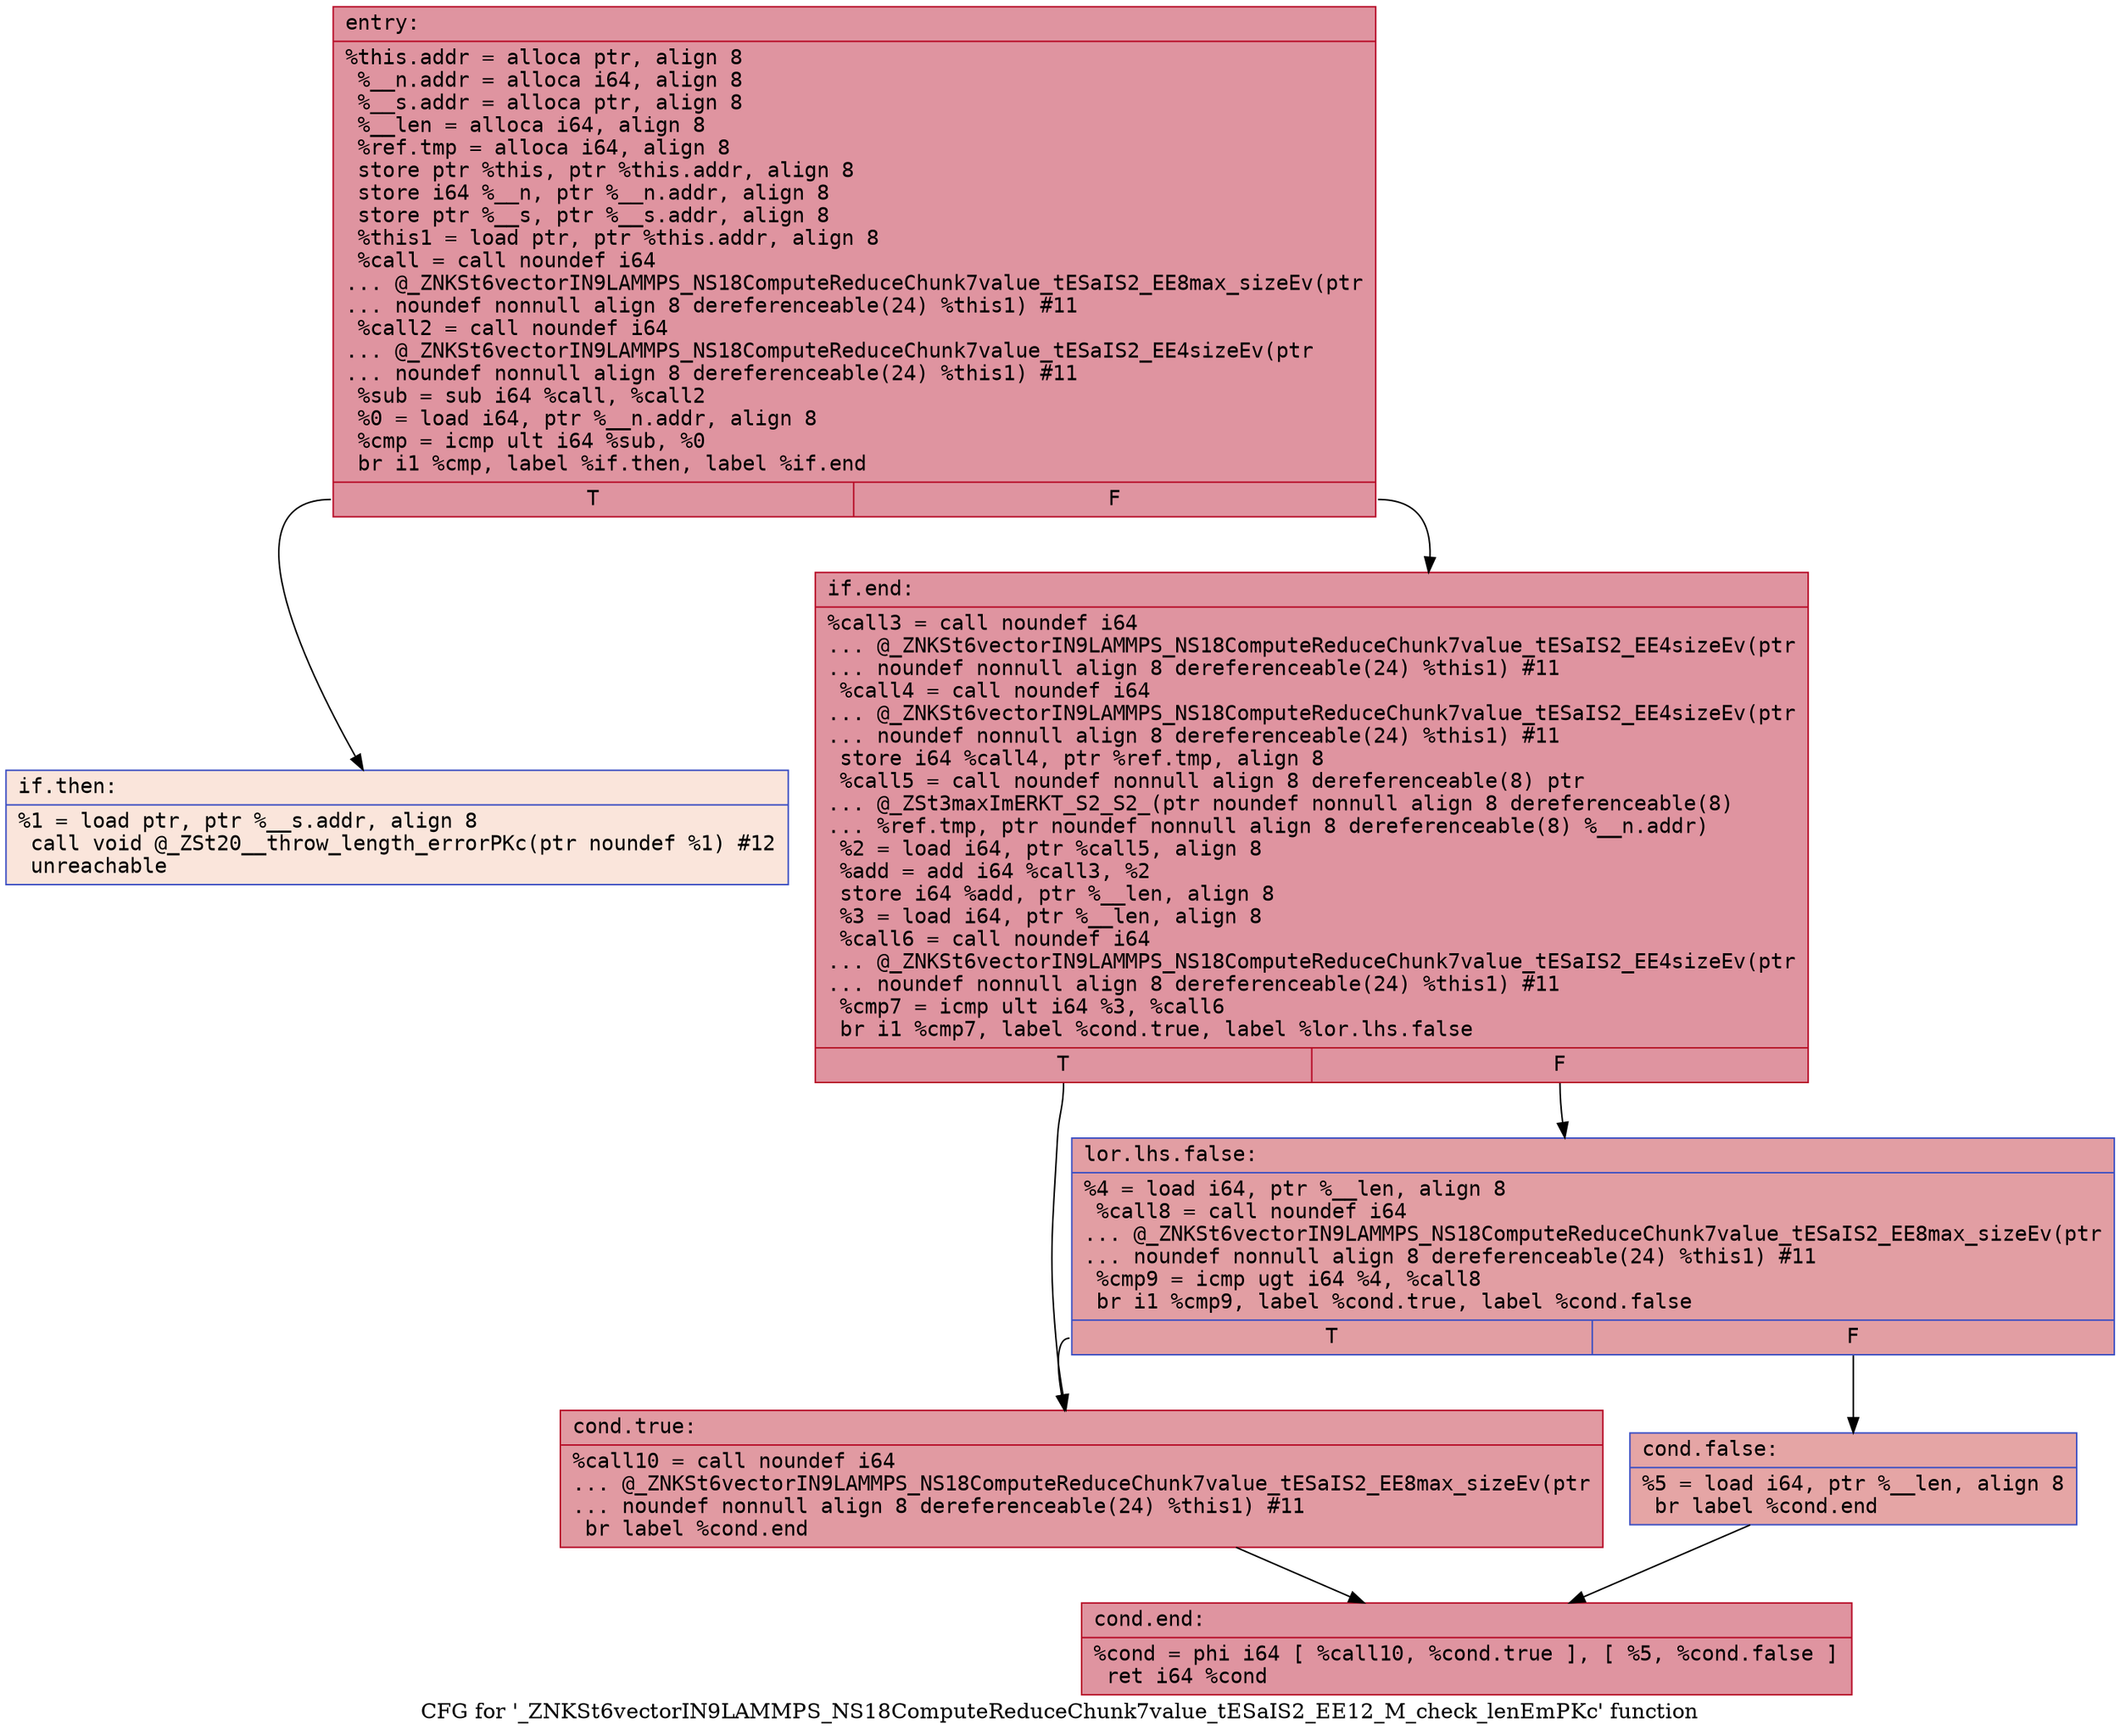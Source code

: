 digraph "CFG for '_ZNKSt6vectorIN9LAMMPS_NS18ComputeReduceChunk7value_tESaIS2_EE12_M_check_lenEmPKc' function" {
	label="CFG for '_ZNKSt6vectorIN9LAMMPS_NS18ComputeReduceChunk7value_tESaIS2_EE12_M_check_lenEmPKc' function";

	Node0x562fdb27e5b0 [shape=record,color="#b70d28ff", style=filled, fillcolor="#b70d2870" fontname="Courier",label="{entry:\l|  %this.addr = alloca ptr, align 8\l  %__n.addr = alloca i64, align 8\l  %__s.addr = alloca ptr, align 8\l  %__len = alloca i64, align 8\l  %ref.tmp = alloca i64, align 8\l  store ptr %this, ptr %this.addr, align 8\l  store i64 %__n, ptr %__n.addr, align 8\l  store ptr %__s, ptr %__s.addr, align 8\l  %this1 = load ptr, ptr %this.addr, align 8\l  %call = call noundef i64\l... @_ZNKSt6vectorIN9LAMMPS_NS18ComputeReduceChunk7value_tESaIS2_EE8max_sizeEv(ptr\l... noundef nonnull align 8 dereferenceable(24) %this1) #11\l  %call2 = call noundef i64\l... @_ZNKSt6vectorIN9LAMMPS_NS18ComputeReduceChunk7value_tESaIS2_EE4sizeEv(ptr\l... noundef nonnull align 8 dereferenceable(24) %this1) #11\l  %sub = sub i64 %call, %call2\l  %0 = load i64, ptr %__n.addr, align 8\l  %cmp = icmp ult i64 %sub, %0\l  br i1 %cmp, label %if.then, label %if.end\l|{<s0>T|<s1>F}}"];
	Node0x562fdb27e5b0:s0 -> Node0x562fdb27eed0[tooltip="entry -> if.then\nProbability 0.00%" ];
	Node0x562fdb27e5b0:s1 -> Node0x562fdb27f3f0[tooltip="entry -> if.end\nProbability 100.00%" ];
	Node0x562fdb27eed0 [shape=record,color="#3d50c3ff", style=filled, fillcolor="#f4c5ad70" fontname="Courier",label="{if.then:\l|  %1 = load ptr, ptr %__s.addr, align 8\l  call void @_ZSt20__throw_length_errorPKc(ptr noundef %1) #12\l  unreachable\l}"];
	Node0x562fdb27f3f0 [shape=record,color="#b70d28ff", style=filled, fillcolor="#b70d2870" fontname="Courier",label="{if.end:\l|  %call3 = call noundef i64\l... @_ZNKSt6vectorIN9LAMMPS_NS18ComputeReduceChunk7value_tESaIS2_EE4sizeEv(ptr\l... noundef nonnull align 8 dereferenceable(24) %this1) #11\l  %call4 = call noundef i64\l... @_ZNKSt6vectorIN9LAMMPS_NS18ComputeReduceChunk7value_tESaIS2_EE4sizeEv(ptr\l... noundef nonnull align 8 dereferenceable(24) %this1) #11\l  store i64 %call4, ptr %ref.tmp, align 8\l  %call5 = call noundef nonnull align 8 dereferenceable(8) ptr\l... @_ZSt3maxImERKT_S2_S2_(ptr noundef nonnull align 8 dereferenceable(8)\l... %ref.tmp, ptr noundef nonnull align 8 dereferenceable(8) %__n.addr)\l  %2 = load i64, ptr %call5, align 8\l  %add = add i64 %call3, %2\l  store i64 %add, ptr %__len, align 8\l  %3 = load i64, ptr %__len, align 8\l  %call6 = call noundef i64\l... @_ZNKSt6vectorIN9LAMMPS_NS18ComputeReduceChunk7value_tESaIS2_EE4sizeEv(ptr\l... noundef nonnull align 8 dereferenceable(24) %this1) #11\l  %cmp7 = icmp ult i64 %3, %call6\l  br i1 %cmp7, label %cond.true, label %lor.lhs.false\l|{<s0>T|<s1>F}}"];
	Node0x562fdb27f3f0:s0 -> Node0x562fdb27fef0[tooltip="if.end -> cond.true\nProbability 50.00%" ];
	Node0x562fdb27f3f0:s1 -> Node0x562fdb280180[tooltip="if.end -> lor.lhs.false\nProbability 50.00%" ];
	Node0x562fdb280180 [shape=record,color="#3d50c3ff", style=filled, fillcolor="#be242e70" fontname="Courier",label="{lor.lhs.false:\l|  %4 = load i64, ptr %__len, align 8\l  %call8 = call noundef i64\l... @_ZNKSt6vectorIN9LAMMPS_NS18ComputeReduceChunk7value_tESaIS2_EE8max_sizeEv(ptr\l... noundef nonnull align 8 dereferenceable(24) %this1) #11\l  %cmp9 = icmp ugt i64 %4, %call8\l  br i1 %cmp9, label %cond.true, label %cond.false\l|{<s0>T|<s1>F}}"];
	Node0x562fdb280180:s0 -> Node0x562fdb27fef0[tooltip="lor.lhs.false -> cond.true\nProbability 50.00%" ];
	Node0x562fdb280180:s1 -> Node0x562fdb27f1b0[tooltip="lor.lhs.false -> cond.false\nProbability 50.00%" ];
	Node0x562fdb27fef0 [shape=record,color="#b70d28ff", style=filled, fillcolor="#bb1b2c70" fontname="Courier",label="{cond.true:\l|  %call10 = call noundef i64\l... @_ZNKSt6vectorIN9LAMMPS_NS18ComputeReduceChunk7value_tESaIS2_EE8max_sizeEv(ptr\l... noundef nonnull align 8 dereferenceable(24) %this1) #11\l  br label %cond.end\l}"];
	Node0x562fdb27fef0 -> Node0x562fdb2809e0[tooltip="cond.true -> cond.end\nProbability 100.00%" ];
	Node0x562fdb27f1b0 [shape=record,color="#3d50c3ff", style=filled, fillcolor="#c5333470" fontname="Courier",label="{cond.false:\l|  %5 = load i64, ptr %__len, align 8\l  br label %cond.end\l}"];
	Node0x562fdb27f1b0 -> Node0x562fdb2809e0[tooltip="cond.false -> cond.end\nProbability 100.00%" ];
	Node0x562fdb2809e0 [shape=record,color="#b70d28ff", style=filled, fillcolor="#b70d2870" fontname="Courier",label="{cond.end:\l|  %cond = phi i64 [ %call10, %cond.true ], [ %5, %cond.false ]\l  ret i64 %cond\l}"];
}
